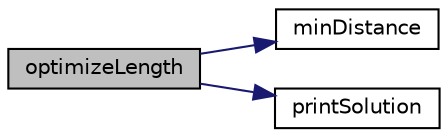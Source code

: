 digraph "optimizeLength"
{
  edge [fontname="Helvetica",fontsize="10",labelfontname="Helvetica",labelfontsize="10"];
  node [fontname="Helvetica",fontsize="10",shape=record];
  rankdir="LR";
  Node1 [label="optimizeLength",height=0.2,width=0.4,color="black", fillcolor="grey75", style="filled", fontcolor="black"];
  Node1 -> Node2 [color="midnightblue",fontsize="10",style="solid",fontname="Helvetica"];
  Node2 [label="minDistance",height=0.2,width=0.4,color="black", fillcolor="white", style="filled",URL="$WireLength_8cpp.html#abba4f89d0af30ad867c4af65994356e6"];
  Node1 -> Node3 [color="midnightblue",fontsize="10",style="solid",fontname="Helvetica"];
  Node3 [label="printSolution",height=0.2,width=0.4,color="black", fillcolor="white", style="filled",URL="$WireLength_8cpp.html#ae3e29823807c3e9a84c4f3dfe59b5706"];
}
